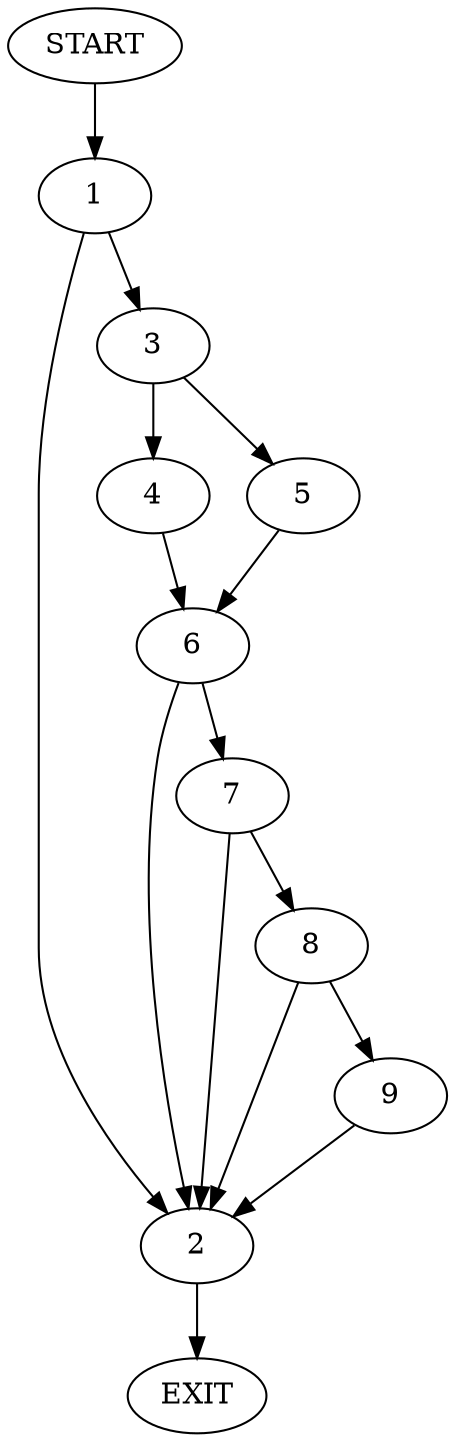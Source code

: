 digraph {
0 [label="START"]
10 [label="EXIT"]
0 -> 1
1 -> 2
1 -> 3
2 -> 10
3 -> 4
3 -> 5
5 -> 6
4 -> 6
6 -> 7
6 -> 2
7 -> 2
7 -> 8
8 -> 2
8 -> 9
9 -> 2
}
